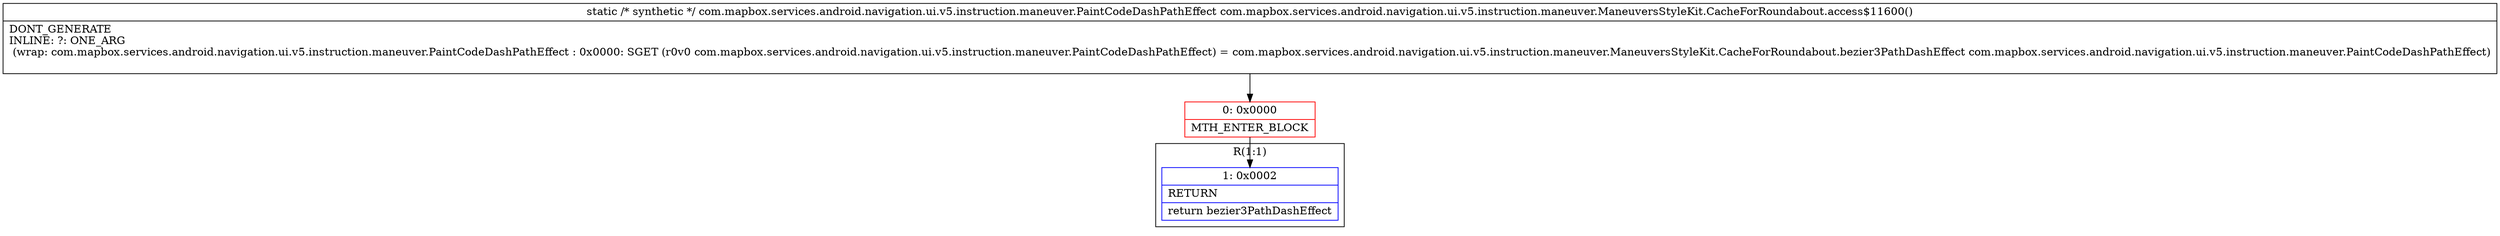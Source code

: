 digraph "CFG forcom.mapbox.services.android.navigation.ui.v5.instruction.maneuver.ManeuversStyleKit.CacheForRoundabout.access$11600()Lcom\/mapbox\/services\/android\/navigation\/ui\/v5\/instruction\/maneuver\/PaintCodeDashPathEffect;" {
subgraph cluster_Region_851998835 {
label = "R(1:1)";
node [shape=record,color=blue];
Node_1 [shape=record,label="{1\:\ 0x0002|RETURN\l|return bezier3PathDashEffect\l}"];
}
Node_0 [shape=record,color=red,label="{0\:\ 0x0000|MTH_ENTER_BLOCK\l}"];
MethodNode[shape=record,label="{static \/* synthetic *\/ com.mapbox.services.android.navigation.ui.v5.instruction.maneuver.PaintCodeDashPathEffect com.mapbox.services.android.navigation.ui.v5.instruction.maneuver.ManeuversStyleKit.CacheForRoundabout.access$11600()  | DONT_GENERATE\lINLINE: ?: ONE_ARG  \l  (wrap: com.mapbox.services.android.navigation.ui.v5.instruction.maneuver.PaintCodeDashPathEffect : 0x0000: SGET  (r0v0 com.mapbox.services.android.navigation.ui.v5.instruction.maneuver.PaintCodeDashPathEffect) =  com.mapbox.services.android.navigation.ui.v5.instruction.maneuver.ManeuversStyleKit.CacheForRoundabout.bezier3PathDashEffect com.mapbox.services.android.navigation.ui.v5.instruction.maneuver.PaintCodeDashPathEffect)\l\l}"];
MethodNode -> Node_0;
Node_0 -> Node_1;
}

